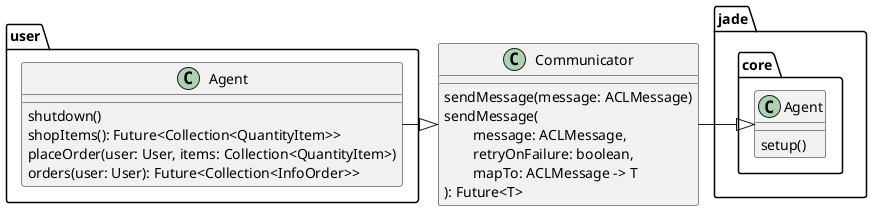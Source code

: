 @startuml class_diagram
class Communicator {
    {method} sendMessage(message: ACLMessage)
    {method} sendMessage(\n\
        message: ACLMessage,\n\
        retryOnFailure: boolean,\n\
        mapTo: ACLMessage -> T
    ): Future<T>
}
class jade.core.Agent {
    {method} setup()
}
class user.Agent {
    {method} shutdown()
    {method} shopItems(): Future<Collection<QuantityItem>>
    {method} placeOrder(user: User, items: Collection<QuantityItem>)
    {method} orders(user: User): Future<Collection<InfoOrder>>
}

user.Agent      -|> Communicator
Communicator    -|> jade.core.Agent
@enduml
